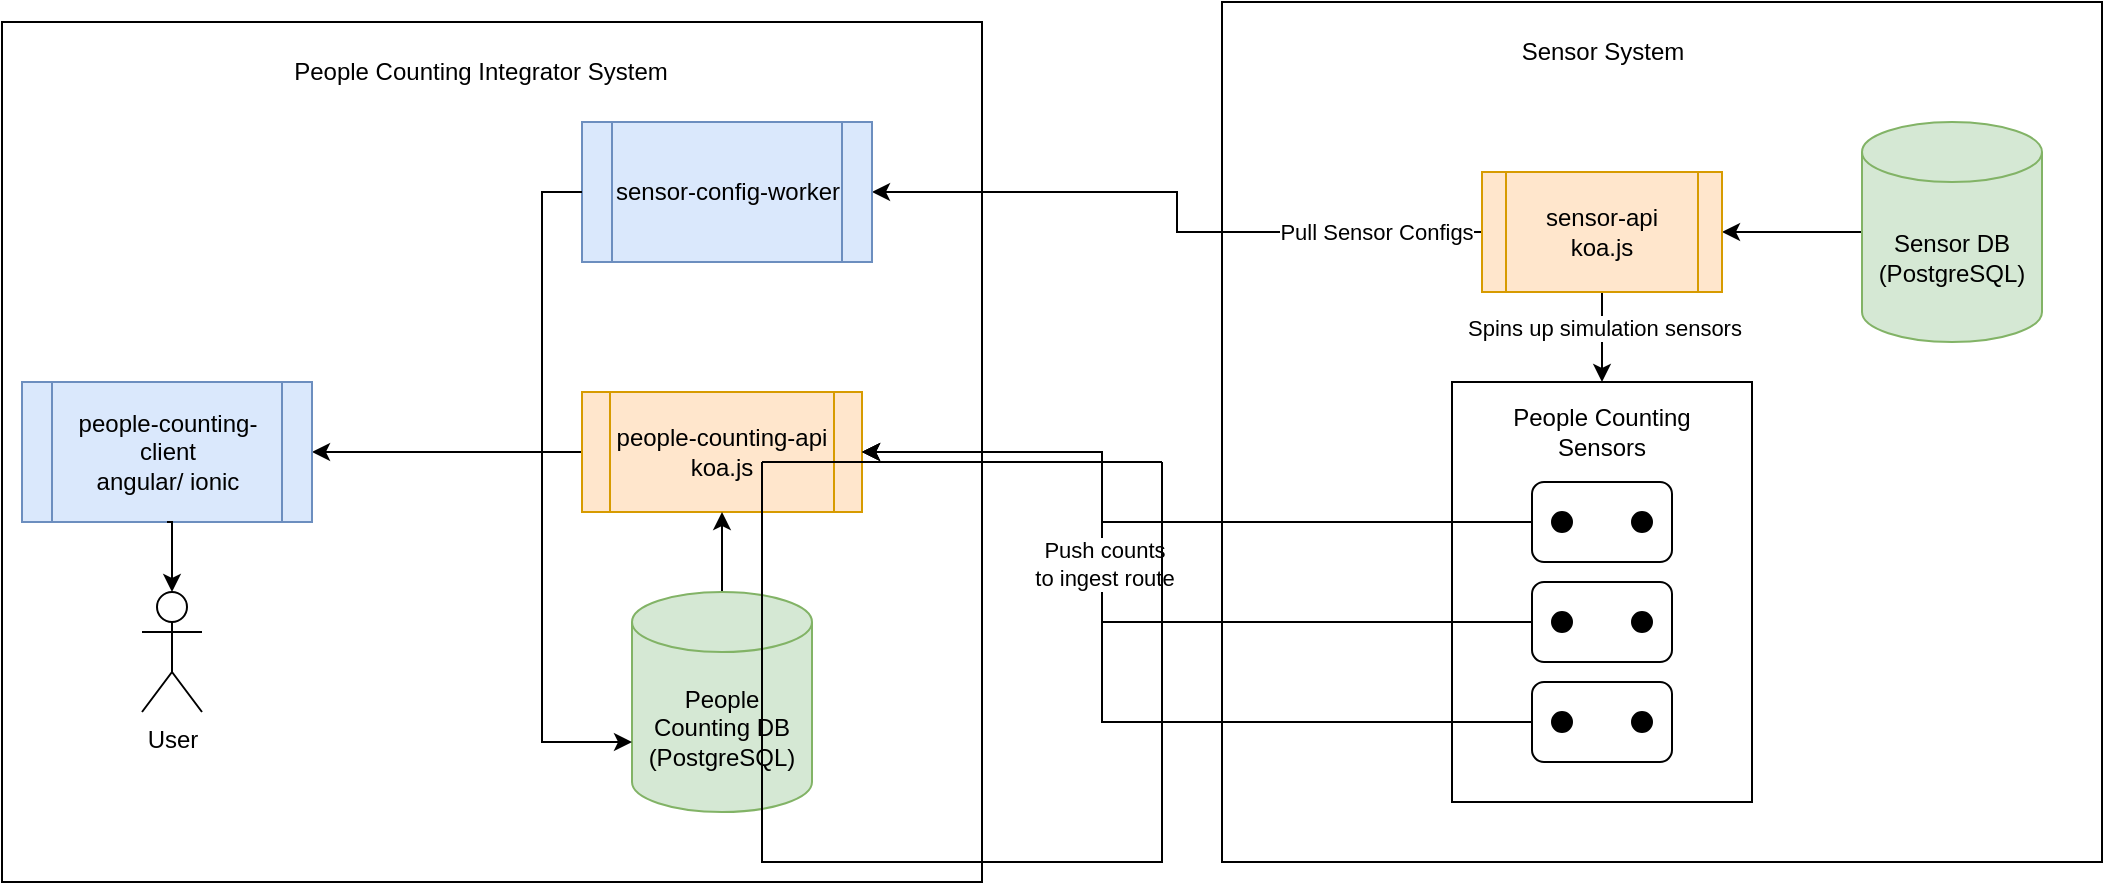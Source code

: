 <mxfile version="26.1.1">
  <diagram name="Page-1" id="KW4KV1JRnlx-CsQ949Hj">
    <mxGraphModel dx="1735" dy="1109" grid="1" gridSize="10" guides="1" tooltips="1" connect="1" arrows="1" fold="1" page="1" pageScale="1" pageWidth="1100" pageHeight="850" math="0" shadow="0">
      <root>
        <mxCell id="0" />
        <mxCell id="1" parent="0" />
        <mxCell id="V9qVlPGY5hBEQCjkdHOu-80" value="" style="group" vertex="1" connectable="0" parent="1">
          <mxGeometry x="20" y="100" width="490" height="430" as="geometry" />
        </mxCell>
        <mxCell id="V9qVlPGY5hBEQCjkdHOu-74" value="" style="rounded=0;whiteSpace=wrap;html=1;" vertex="1" parent="V9qVlPGY5hBEQCjkdHOu-80">
          <mxGeometry width="490" height="430" as="geometry" />
        </mxCell>
        <mxCell id="V9qVlPGY5hBEQCjkdHOu-75" value="People Counting Integrator System" style="text;html=1;align=center;verticalAlign=middle;whiteSpace=wrap;rounded=0;" vertex="1" parent="V9qVlPGY5hBEQCjkdHOu-80">
          <mxGeometry x="142.5" y="10" width="192.5" height="30" as="geometry" />
        </mxCell>
        <mxCell id="V9qVlPGY5hBEQCjkdHOu-49" value="" style="rounded=0;whiteSpace=wrap;html=1;" vertex="1" parent="1">
          <mxGeometry x="630" y="90" width="440" height="430" as="geometry" />
        </mxCell>
        <mxCell id="V9qVlPGY5hBEQCjkdHOu-17" value="" style="rounded=0;whiteSpace=wrap;html=1;" vertex="1" parent="1">
          <mxGeometry x="745" y="280" width="150" height="210" as="geometry" />
        </mxCell>
        <mxCell id="V9qVlPGY5hBEQCjkdHOu-47" style="edgeStyle=orthogonalEdgeStyle;rounded=0;orthogonalLoop=1;jettySize=auto;html=1;exitX=0;exitY=0.5;exitDx=0;exitDy=0;exitPerimeter=0;" edge="1" parent="1" source="V9qVlPGY5hBEQCjkdHOu-4" target="V9qVlPGY5hBEQCjkdHOu-5">
          <mxGeometry relative="1" as="geometry" />
        </mxCell>
        <mxCell id="V9qVlPGY5hBEQCjkdHOu-4" value="Sensor DB&lt;div&gt;(PostgreSQL)&lt;/div&gt;" style="shape=cylinder3;whiteSpace=wrap;html=1;boundedLbl=1;backgroundOutline=1;size=15;fillColor=#d5e8d4;strokeColor=#82b366;" vertex="1" parent="1">
          <mxGeometry x="950" y="150" width="90" height="110" as="geometry" />
        </mxCell>
        <mxCell id="V9qVlPGY5hBEQCjkdHOu-23" style="edgeStyle=orthogonalEdgeStyle;rounded=0;orthogonalLoop=1;jettySize=auto;html=1;exitX=0.5;exitY=1;exitDx=0;exitDy=0;entryX=0.5;entryY=0;entryDx=0;entryDy=0;" edge="1" parent="1" source="V9qVlPGY5hBEQCjkdHOu-5" target="V9qVlPGY5hBEQCjkdHOu-17">
          <mxGeometry relative="1" as="geometry" />
        </mxCell>
        <mxCell id="V9qVlPGY5hBEQCjkdHOu-24" value="Spins up simulation sensors" style="edgeLabel;html=1;align=center;verticalAlign=middle;resizable=0;points=[];" vertex="1" connectable="0" parent="V9qVlPGY5hBEQCjkdHOu-23">
          <mxGeometry x="-0.21" y="1" relative="1" as="geometry">
            <mxPoint as="offset" />
          </mxGeometry>
        </mxCell>
        <mxCell id="V9qVlPGY5hBEQCjkdHOu-78" style="edgeStyle=orthogonalEdgeStyle;rounded=0;orthogonalLoop=1;jettySize=auto;html=1;exitX=0;exitY=0.5;exitDx=0;exitDy=0;entryX=1;entryY=0.5;entryDx=0;entryDy=0;" edge="1" parent="1" source="V9qVlPGY5hBEQCjkdHOu-5" target="V9qVlPGY5hBEQCjkdHOu-65">
          <mxGeometry relative="1" as="geometry" />
        </mxCell>
        <mxCell id="V9qVlPGY5hBEQCjkdHOu-79" value="Pull Sensor Configs" style="edgeLabel;html=1;align=center;verticalAlign=middle;resizable=0;points=[];" vertex="1" connectable="0" parent="V9qVlPGY5hBEQCjkdHOu-78">
          <mxGeometry x="-0.429" y="-3" relative="1" as="geometry">
            <mxPoint x="40" y="3" as="offset" />
          </mxGeometry>
        </mxCell>
        <mxCell id="V9qVlPGY5hBEQCjkdHOu-5" value="sensor-api&lt;div&gt;koa.js&lt;/div&gt;" style="shape=process;whiteSpace=wrap;html=1;backgroundOutline=1;fillColor=#ffe6cc;strokeColor=#d79b00;" vertex="1" parent="1">
          <mxGeometry x="760" y="175" width="120" height="60" as="geometry" />
        </mxCell>
        <mxCell id="V9qVlPGY5hBEQCjkdHOu-12" value="" style="group" vertex="1" connectable="0" parent="1">
          <mxGeometry x="785" y="330" width="70" height="40" as="geometry" />
        </mxCell>
        <mxCell id="V9qVlPGY5hBEQCjkdHOu-7" value="" style="rounded=1;whiteSpace=wrap;html=1;" vertex="1" parent="V9qVlPGY5hBEQCjkdHOu-12">
          <mxGeometry width="70" height="40" as="geometry" />
        </mxCell>
        <mxCell id="V9qVlPGY5hBEQCjkdHOu-8" value="" style="ellipse;whiteSpace=wrap;html=1;aspect=fixed;fillColor=#000000;" vertex="1" parent="V9qVlPGY5hBEQCjkdHOu-12">
          <mxGeometry x="10" y="15" width="10" height="10" as="geometry" />
        </mxCell>
        <mxCell id="V9qVlPGY5hBEQCjkdHOu-10" value="" style="ellipse;whiteSpace=wrap;html=1;aspect=fixed;fillColor=#000000;" vertex="1" parent="V9qVlPGY5hBEQCjkdHOu-12">
          <mxGeometry x="50" y="15" width="10" height="10" as="geometry" />
        </mxCell>
        <mxCell id="V9qVlPGY5hBEQCjkdHOu-13" value="" style="group" vertex="1" connectable="0" parent="1">
          <mxGeometry x="785" y="380" width="70" height="40" as="geometry" />
        </mxCell>
        <mxCell id="V9qVlPGY5hBEQCjkdHOu-14" value="" style="rounded=1;whiteSpace=wrap;html=1;" vertex="1" parent="V9qVlPGY5hBEQCjkdHOu-13">
          <mxGeometry width="70" height="40" as="geometry" />
        </mxCell>
        <mxCell id="V9qVlPGY5hBEQCjkdHOu-15" value="" style="ellipse;whiteSpace=wrap;html=1;aspect=fixed;fillColor=#000000;" vertex="1" parent="V9qVlPGY5hBEQCjkdHOu-13">
          <mxGeometry x="10" y="15" width="10" height="10" as="geometry" />
        </mxCell>
        <mxCell id="V9qVlPGY5hBEQCjkdHOu-16" value="" style="ellipse;whiteSpace=wrap;html=1;aspect=fixed;fillColor=#000000;" vertex="1" parent="V9qVlPGY5hBEQCjkdHOu-13">
          <mxGeometry x="50" y="15" width="10" height="10" as="geometry" />
        </mxCell>
        <mxCell id="V9qVlPGY5hBEQCjkdHOu-18" value="" style="group" vertex="1" connectable="0" parent="1">
          <mxGeometry x="785" y="430" width="70" height="40" as="geometry" />
        </mxCell>
        <mxCell id="V9qVlPGY5hBEQCjkdHOu-19" value="" style="rounded=1;whiteSpace=wrap;html=1;" vertex="1" parent="V9qVlPGY5hBEQCjkdHOu-18">
          <mxGeometry width="70" height="40" as="geometry" />
        </mxCell>
        <mxCell id="V9qVlPGY5hBEQCjkdHOu-20" value="" style="ellipse;whiteSpace=wrap;html=1;aspect=fixed;fillColor=#000000;" vertex="1" parent="V9qVlPGY5hBEQCjkdHOu-18">
          <mxGeometry x="10" y="15" width="10" height="10" as="geometry" />
        </mxCell>
        <mxCell id="V9qVlPGY5hBEQCjkdHOu-21" value="" style="ellipse;whiteSpace=wrap;html=1;aspect=fixed;fillColor=#000000;" vertex="1" parent="V9qVlPGY5hBEQCjkdHOu-18">
          <mxGeometry x="50" y="15" width="10" height="10" as="geometry" />
        </mxCell>
        <mxCell id="V9qVlPGY5hBEQCjkdHOu-22" value="People Counting Sensors" style="text;html=1;align=center;verticalAlign=middle;whiteSpace=wrap;rounded=0;" vertex="1" parent="1">
          <mxGeometry x="770" y="290" width="100" height="30" as="geometry" />
        </mxCell>
        <mxCell id="V9qVlPGY5hBEQCjkdHOu-62" style="edgeStyle=orthogonalEdgeStyle;rounded=0;orthogonalLoop=1;jettySize=auto;html=1;exitX=0;exitY=0.5;exitDx=0;exitDy=0;entryX=1;entryY=0.5;entryDx=0;entryDy=0;" edge="1" parent="1" source="V9qVlPGY5hBEQCjkdHOu-25" target="V9qVlPGY5hBEQCjkdHOu-61">
          <mxGeometry relative="1" as="geometry" />
        </mxCell>
        <mxCell id="V9qVlPGY5hBEQCjkdHOu-25" value="people-counting-api&lt;div&gt;koa.js&lt;/div&gt;" style="shape=process;whiteSpace=wrap;html=1;backgroundOutline=1;fillColor=#ffe6cc;strokeColor=#d79b00;" vertex="1" parent="1">
          <mxGeometry x="310" y="285" width="140" height="60" as="geometry" />
        </mxCell>
        <mxCell id="V9qVlPGY5hBEQCjkdHOu-38" value="User" style="shape=umlActor;verticalLabelPosition=bottom;verticalAlign=top;html=1;outlineConnect=0;" vertex="1" parent="1">
          <mxGeometry x="90" y="385" width="30" height="60" as="geometry" />
        </mxCell>
        <mxCell id="V9qVlPGY5hBEQCjkdHOu-46" style="edgeStyle=orthogonalEdgeStyle;rounded=0;orthogonalLoop=1;jettySize=auto;html=1;exitX=0.5;exitY=0;exitDx=0;exitDy=0;exitPerimeter=0;entryX=0.5;entryY=1;entryDx=0;entryDy=0;" edge="1" parent="1" source="V9qVlPGY5hBEQCjkdHOu-44" target="V9qVlPGY5hBEQCjkdHOu-25">
          <mxGeometry relative="1" as="geometry" />
        </mxCell>
        <mxCell id="V9qVlPGY5hBEQCjkdHOu-44" value="People Counting DB&lt;div&gt;(PostgreSQL)&lt;/div&gt;" style="shape=cylinder3;whiteSpace=wrap;html=1;boundedLbl=1;backgroundOutline=1;size=15;fillColor=#d5e8d4;strokeColor=#82b366;" vertex="1" parent="1">
          <mxGeometry x="335" y="385" width="90" height="110" as="geometry" />
        </mxCell>
        <mxCell id="V9qVlPGY5hBEQCjkdHOu-61" value="people-counting-client&lt;div&gt;angular/ ionic&lt;/div&gt;" style="shape=process;whiteSpace=wrap;html=1;backgroundOutline=1;fillColor=#dae8fc;strokeColor=#6c8ebf;" vertex="1" parent="1">
          <mxGeometry x="30" y="280" width="145" height="70" as="geometry" />
        </mxCell>
        <mxCell id="V9qVlPGY5hBEQCjkdHOu-64" style="edgeStyle=orthogonalEdgeStyle;rounded=0;orthogonalLoop=1;jettySize=auto;html=1;exitX=0.5;exitY=1;exitDx=0;exitDy=0;entryX=0.5;entryY=0;entryDx=0;entryDy=0;entryPerimeter=0;" edge="1" parent="1" source="V9qVlPGY5hBEQCjkdHOu-61" target="V9qVlPGY5hBEQCjkdHOu-38">
          <mxGeometry relative="1" as="geometry" />
        </mxCell>
        <mxCell id="V9qVlPGY5hBEQCjkdHOu-65" value="sensor-config-worker" style="shape=process;whiteSpace=wrap;html=1;backgroundOutline=1;fillColor=#dae8fc;strokeColor=#6c8ebf;" vertex="1" parent="1">
          <mxGeometry x="310" y="150" width="145" height="70" as="geometry" />
        </mxCell>
        <mxCell id="V9qVlPGY5hBEQCjkdHOu-72" value="Sensor System" style="text;html=1;align=center;verticalAlign=middle;whiteSpace=wrap;rounded=0;" vertex="1" parent="1">
          <mxGeometry x="752.5" y="100" width="135" height="30" as="geometry" />
        </mxCell>
        <mxCell id="V9qVlPGY5hBEQCjkdHOu-73" style="edgeStyle=orthogonalEdgeStyle;rounded=0;orthogonalLoop=1;jettySize=auto;html=1;exitX=0;exitY=0.5;exitDx=0;exitDy=0;entryX=0;entryY=0;entryDx=0;entryDy=75;entryPerimeter=0;" edge="1" parent="1" source="V9qVlPGY5hBEQCjkdHOu-65" target="V9qVlPGY5hBEQCjkdHOu-44">
          <mxGeometry relative="1" as="geometry" />
        </mxCell>
        <mxCell id="V9qVlPGY5hBEQCjkdHOu-85" style="edgeStyle=orthogonalEdgeStyle;rounded=0;orthogonalLoop=1;jettySize=auto;html=1;exitX=0;exitY=0.5;exitDx=0;exitDy=0;" edge="1" parent="1" source="V9qVlPGY5hBEQCjkdHOu-7" target="V9qVlPGY5hBEQCjkdHOu-25">
          <mxGeometry relative="1" as="geometry">
            <Array as="points">
              <mxPoint x="570" y="350" />
              <mxPoint x="570" y="315" />
            </Array>
          </mxGeometry>
        </mxCell>
        <mxCell id="V9qVlPGY5hBEQCjkdHOu-86" style="edgeStyle=orthogonalEdgeStyle;rounded=0;orthogonalLoop=1;jettySize=auto;html=1;exitX=0;exitY=0.5;exitDx=0;exitDy=0;entryX=1;entryY=0.5;entryDx=0;entryDy=0;" edge="1" parent="1" source="V9qVlPGY5hBEQCjkdHOu-14" target="V9qVlPGY5hBEQCjkdHOu-25">
          <mxGeometry relative="1" as="geometry">
            <Array as="points">
              <mxPoint x="570" y="400" />
              <mxPoint x="570" y="315" />
            </Array>
          </mxGeometry>
        </mxCell>
        <mxCell id="V9qVlPGY5hBEQCjkdHOu-87" style="edgeStyle=orthogonalEdgeStyle;rounded=0;orthogonalLoop=1;jettySize=auto;html=1;exitX=0;exitY=0.5;exitDx=0;exitDy=0;entryX=1;entryY=0.5;entryDx=0;entryDy=0;" edge="1" parent="1" source="V9qVlPGY5hBEQCjkdHOu-19" target="V9qVlPGY5hBEQCjkdHOu-25">
          <mxGeometry relative="1" as="geometry">
            <mxPoint x="450" y="310" as="targetPoint" />
            <Array as="points">
              <mxPoint x="570" y="450" />
              <mxPoint x="570" y="315" />
            </Array>
          </mxGeometry>
        </mxCell>
        <mxCell id="V9qVlPGY5hBEQCjkdHOu-88" value="Push counts&lt;div&gt;to ingest route&lt;/div&gt;" style="edgeLabel;html=1;align=center;verticalAlign=middle;resizable=0;points=[];" vertex="1" connectable="0" parent="V9qVlPGY5hBEQCjkdHOu-87">
          <mxGeometry x="0.25" y="-1" relative="1" as="geometry">
            <mxPoint as="offset" />
          </mxGeometry>
        </mxCell>
        <mxCell id="V9qVlPGY5hBEQCjkdHOu-90" value="" style="swimlane;startSize=0;" vertex="1" parent="1">
          <mxGeometry x="400" y="320" width="200" height="200" as="geometry" />
        </mxCell>
      </root>
    </mxGraphModel>
  </diagram>
</mxfile>
